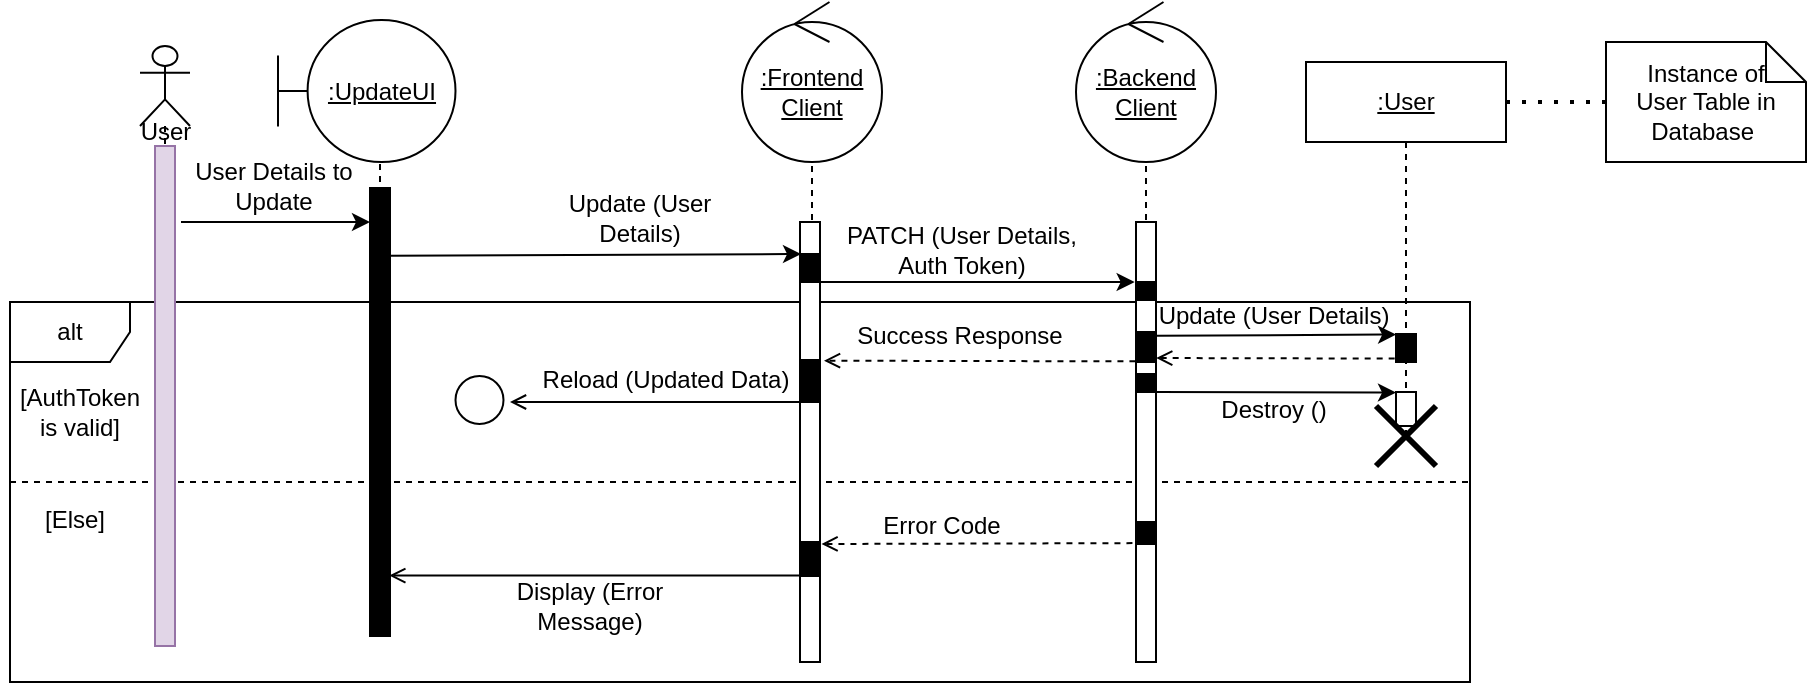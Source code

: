 <mxfile version="17.4.2" type="device"><diagram id="MIpJbKZCCXrKVAlE9q_T" name="Page-1"><mxGraphModel dx="1102" dy="865" grid="1" gridSize="10" guides="1" tooltips="1" connect="1" arrows="1" fold="1" page="1" pageScale="1" pageWidth="850" pageHeight="1100" math="0" shadow="0"><root><mxCell id="0"/><mxCell id="1" parent="0"/><mxCell id="_CUxs6TRnCV8gBITWxEh-52" value="" style="shape=umlLifeline;participant=umlControl;perimeter=lifelinePerimeter;whiteSpace=wrap;html=1;container=1;collapsible=0;recursiveResize=0;verticalAlign=top;spacingTop=36;outlineConnect=0;fillColor=#FFFFFF;" parent="1" vertex="1"><mxGeometry x="578" y="80" width="60" height="300" as="geometry"/></mxCell><mxCell id="_CUxs6TRnCV8gBITWxEh-53" value=":Backend&lt;br&gt;Client" style="ellipse;shape=umlControl;whiteSpace=wrap;html=1;fillColor=#FFFFFF;fontStyle=4" parent="_CUxs6TRnCV8gBITWxEh-52" vertex="1"><mxGeometry x="-5" y="-30" width="70" height="80" as="geometry"/></mxCell><mxCell id="_CUxs6TRnCV8gBITWxEh-50" value="" style="shape=umlLifeline;participant=umlControl;perimeter=lifelinePerimeter;whiteSpace=wrap;html=1;container=1;collapsible=0;recursiveResize=0;verticalAlign=top;spacingTop=36;outlineConnect=0;fillColor=#FFFFFF;" parent="1" vertex="1"><mxGeometry x="411" y="80" width="60" height="300" as="geometry"/></mxCell><mxCell id="_CUxs6TRnCV8gBITWxEh-49" value=":Frontend&lt;br&gt;Client" style="ellipse;shape=umlControl;whiteSpace=wrap;html=1;fillColor=#FFFFFF;fontStyle=4" parent="_CUxs6TRnCV8gBITWxEh-50" vertex="1"><mxGeometry x="-5" y="-30" width="70" height="80" as="geometry"/></mxCell><mxCell id="_CUxs6TRnCV8gBITWxEh-4" value="" style="endArrow=classic;html=1;rounded=0;exitX=1.3;exitY=0.152;exitDx=0;exitDy=0;exitPerimeter=0;" parent="1" source="_CUxs6TRnCV8gBITWxEh-19" edge="1"><mxGeometry width="50" height="50" relative="1" as="geometry"><mxPoint x="130" y="170" as="sourcePoint"/><mxPoint x="220.0" y="160.0" as="targetPoint"/></mxGeometry></mxCell><mxCell id="KhDxWJ5JsTdzf5pxd7cd-9" value="alt" style="shape=umlFrame;whiteSpace=wrap;html=1;" parent="1" vertex="1"><mxGeometry x="40" y="200" width="730" height="190" as="geometry"/></mxCell><mxCell id="KhDxWJ5JsTdzf5pxd7cd-17" value="" style="endArrow=open;html=1;rounded=0;endFill=0;entryX=1.2;entryY=0.663;entryDx=0;entryDy=0;entryPerimeter=0;dashed=1;exitX=-0.178;exitY=0.96;exitDx=0;exitDy=0;exitPerimeter=0;" parent="1" source="_CUxs6TRnCV8gBITWxEh-12" edge="1"><mxGeometry width="50" height="50" relative="1" as="geometry"><mxPoint x="658.25" y="321.0" as="sourcePoint"/><mxPoint x="445.75" y="321.0" as="targetPoint"/></mxGeometry></mxCell><mxCell id="KhDxWJ5JsTdzf5pxd7cd-10" value="" style="endArrow=open;html=1;rounded=0;endFill=0;" parent="1" edge="1"><mxGeometry width="50" height="50" relative="1" as="geometry"><mxPoint x="440" y="250" as="sourcePoint"/><mxPoint x="290" y="250" as="targetPoint"/></mxGeometry></mxCell><mxCell id="KhDxWJ5JsTdzf5pxd7cd-7" value="" style="endArrow=open;html=1;rounded=0;endFill=0;entryX=1.2;entryY=0.663;entryDx=0;entryDy=0;entryPerimeter=0;dashed=1;exitX=-0.028;exitY=0.979;exitDx=0;exitDy=0;exitPerimeter=0;" parent="1" source="_CUxs6TRnCV8gBITWxEh-32" edge="1"><mxGeometry width="50" height="50" relative="1" as="geometry"><mxPoint x="659.5" y="229.34" as="sourcePoint"/><mxPoint x="447" y="229.34" as="targetPoint"/></mxGeometry></mxCell><mxCell id="KhDxWJ5JsTdzf5pxd7cd-5" value="" style="endArrow=classic;html=1;rounded=0;endFill=1;entryX=-0.067;entryY=0;entryDx=0;entryDy=0;entryPerimeter=0;" parent="1" target="_CUxs6TRnCV8gBITWxEh-31" edge="1"><mxGeometry width="50" height="50" relative="1" as="geometry"><mxPoint x="439.997" y="190" as="sourcePoint"/><mxPoint x="655" y="190" as="targetPoint"/></mxGeometry></mxCell><mxCell id="0Rs5ef374-KKTqK2Qocw-11" value="" style="endArrow=classic;html=1;rounded=0;exitX=0.956;exitY=0.156;exitDx=0;exitDy=0;exitPerimeter=0;" parent="1" edge="1"><mxGeometry width="50" height="50" relative="1" as="geometry"><mxPoint x="229.56" y="176.824" as="sourcePoint"/><mxPoint x="435.5" y="176.0" as="targetPoint"/></mxGeometry></mxCell><mxCell id="KhDxWJ5JsTdzf5pxd7cd-1" value="Update (User Details)" style="text;html=1;strokeColor=none;fillColor=none;align=center;verticalAlign=middle;whiteSpace=wrap;rounded=0;" parent="1" vertex="1"><mxGeometry x="310" y="143" width="90" height="30" as="geometry"/></mxCell><mxCell id="KhDxWJ5JsTdzf5pxd7cd-4" value="PATCH (User Details, Auth Token)" style="text;html=1;strokeColor=none;fillColor=none;align=center;verticalAlign=middle;whiteSpace=wrap;rounded=0;" parent="1" vertex="1"><mxGeometry x="446" y="159" width="140" height="30" as="geometry"/></mxCell><mxCell id="KhDxWJ5JsTdzf5pxd7cd-8" value="Success Response" style="text;html=1;strokeColor=none;fillColor=none;align=center;verticalAlign=middle;whiteSpace=wrap;rounded=0;" parent="1" vertex="1"><mxGeometry x="455" y="202" width="120" height="30" as="geometry"/></mxCell><mxCell id="KhDxWJ5JsTdzf5pxd7cd-11" value="Reload (Updated Data)" style="text;html=1;strokeColor=none;fillColor=none;align=center;verticalAlign=middle;whiteSpace=wrap;rounded=0;" parent="1" vertex="1"><mxGeometry x="303" y="224" width="130" height="30" as="geometry"/></mxCell><mxCell id="KhDxWJ5JsTdzf5pxd7cd-14" value="" style="line;strokeWidth=1;fillColor=none;align=left;verticalAlign=middle;spacingTop=-1;spacingLeft=3;spacingRight=3;rotatable=0;labelPosition=right;points=[];portConstraint=eastwest;dashed=1;" parent="1" vertex="1"><mxGeometry x="40" y="286" width="730" height="8" as="geometry"/></mxCell><mxCell id="KhDxWJ5JsTdzf5pxd7cd-15" value="[AuthToken is valid]" style="text;html=1;strokeColor=none;fillColor=none;align=center;verticalAlign=middle;whiteSpace=wrap;rounded=0;" parent="1" vertex="1"><mxGeometry x="40" y="240" width="70" height="30" as="geometry"/></mxCell><mxCell id="KhDxWJ5JsTdzf5pxd7cd-16" value="[Else]" style="text;html=1;strokeColor=none;fillColor=none;align=center;verticalAlign=middle;whiteSpace=wrap;rounded=0;" parent="1" vertex="1"><mxGeometry x="35" y="294" width="75" height="30" as="geometry"/></mxCell><mxCell id="KhDxWJ5JsTdzf5pxd7cd-18" value="Error Code" style="text;html=1;strokeColor=none;fillColor=none;align=center;verticalAlign=middle;whiteSpace=wrap;rounded=0;" parent="1" vertex="1"><mxGeometry x="446" y="297" width="120" height="30" as="geometry"/></mxCell><mxCell id="KhDxWJ5JsTdzf5pxd7cd-19" value="" style="endArrow=open;html=1;rounded=0;endFill=0;entryX=0.964;entryY=0.945;entryDx=0;entryDy=0;entryPerimeter=0;" parent="1" edge="1"><mxGeometry width="50" height="50" relative="1" as="geometry"><mxPoint x="435" y="336.78" as="sourcePoint"/><mxPoint x="229.64" y="336.78" as="targetPoint"/></mxGeometry></mxCell><mxCell id="KhDxWJ5JsTdzf5pxd7cd-20" value="Display (Error Message)" style="text;html=1;strokeColor=none;fillColor=none;align=center;verticalAlign=middle;whiteSpace=wrap;rounded=0;" parent="1" vertex="1"><mxGeometry x="270" y="337" width="120" height="30" as="geometry"/></mxCell><mxCell id="_CUxs6TRnCV8gBITWxEh-3" value="User Details to Update" style="text;html=1;strokeColor=none;fillColor=none;align=center;verticalAlign=middle;whiteSpace=wrap;rounded=0;" parent="1" vertex="1"><mxGeometry x="127.0" y="127" width="90" height="30" as="geometry"/></mxCell><mxCell id="_CUxs6TRnCV8gBITWxEh-7" value=":" style="shape=umlLifeline;participant=umlBoundary;perimeter=lifelinePerimeter;whiteSpace=wrap;html=1;container=1;collapsible=0;recursiveResize=0;verticalAlign=top;spacingTop=36;outlineConnect=0;" parent="1" vertex="1"><mxGeometry x="200" y="67" width="50" height="300" as="geometry"/></mxCell><mxCell id="0Rs5ef374-KKTqK2Qocw-8" value="" style="html=1;points=[];perimeter=orthogonalPerimeter;" parent="_CUxs6TRnCV8gBITWxEh-7" vertex="1"><mxGeometry x="20" y="76" width="10" height="204" as="geometry"/></mxCell><mxCell id="_CUxs6TRnCV8gBITWxEh-9" value="" style="html=1;points=[];perimeter=orthogonalPerimeter;fillColor=#000000;" parent="_CUxs6TRnCV8gBITWxEh-7" vertex="1"><mxGeometry x="20" y="93" width="10" height="17" as="geometry"/></mxCell><mxCell id="_CUxs6TRnCV8gBITWxEh-14" value="" style="html=1;points=[];perimeter=orthogonalPerimeter;fillColor=#000000;" parent="_CUxs6TRnCV8gBITWxEh-7" vertex="1"><mxGeometry x="20" y="77" width="10" height="223" as="geometry"/></mxCell><mxCell id="_CUxs6TRnCV8gBITWxEh-8" value=":UpdateUI" style="shape=umlBoundary;whiteSpace=wrap;html=1;fontStyle=4" parent="1" vertex="1"><mxGeometry x="174" y="59" width="88.75" height="71" as="geometry"/></mxCell><mxCell id="_CUxs6TRnCV8gBITWxEh-18" value="" style="shape=umlLifeline;participant=umlActor;perimeter=lifelinePerimeter;whiteSpace=wrap;html=1;container=1;collapsible=0;recursiveResize=0;verticalAlign=top;spacingTop=36;outlineConnect=0;fillColor=#FFFFFF;" parent="1" vertex="1"><mxGeometry x="105" y="72" width="25" height="300" as="geometry"/></mxCell><mxCell id="_CUxs6TRnCV8gBITWxEh-19" value="" style="html=1;points=[];perimeter=orthogonalPerimeter;fillColor=#e1d5e7;strokeColor=#9673a6;" parent="_CUxs6TRnCV8gBITWxEh-18" vertex="1"><mxGeometry x="7.5" y="50" width="10" height="250" as="geometry"/></mxCell><mxCell id="_CUxs6TRnCV8gBITWxEh-20" value="User" style="text;html=1;strokeColor=none;fillColor=none;align=center;verticalAlign=middle;whiteSpace=wrap;rounded=0;" parent="_CUxs6TRnCV8gBITWxEh-18" vertex="1"><mxGeometry x="-2.5" y="28" width="30" height="30" as="geometry"/></mxCell><mxCell id="_CUxs6TRnCV8gBITWxEh-24" value="&lt;span&gt;:User&lt;/span&gt;" style="shape=umlLifeline;perimeter=lifelinePerimeter;whiteSpace=wrap;html=1;container=1;collapsible=0;recursiveResize=0;outlineConnect=0;fontStyle=4" parent="1" vertex="1"><mxGeometry x="688" y="80" width="100" height="190" as="geometry"/></mxCell><mxCell id="_CUxs6TRnCV8gBITWxEh-30" value="" style="html=1;points=[];perimeter=orthogonalPerimeter;fillColor=#FFFFFF;" parent="_CUxs6TRnCV8gBITWxEh-24" vertex="1"><mxGeometry x="45" y="165" width="10" height="17" as="geometry"/></mxCell><mxCell id="_CUxs6TRnCV8gBITWxEh-37" value="" style="endArrow=none;html=1;rounded=0;endFill=0;exitX=1.014;exitY=0.127;exitDx=0;exitDy=0;exitPerimeter=0;entryX=0.004;entryY=0.085;entryDx=0;entryDy=0;entryPerimeter=0;startArrow=open;startFill=0;dashed=1;" parent="_CUxs6TRnCV8gBITWxEh-24" edge="1"><mxGeometry width="50" height="50" relative="1" as="geometry"><mxPoint x="-74.9" y="148.003" as="sourcePoint"/><mxPoint x="45" y="148.305" as="targetPoint"/></mxGeometry></mxCell><mxCell id="_CUxs6TRnCV8gBITWxEh-38" value="" style="html=1;points=[];perimeter=orthogonalPerimeter;fillColor=#000000;" parent="_CUxs6TRnCV8gBITWxEh-24" vertex="1"><mxGeometry x="45" y="136" width="10" height="14" as="geometry"/></mxCell><mxCell id="_CUxs6TRnCV8gBITWxEh-47" value="" style="endArrow=classic;html=1;rounded=0;endFill=1;exitX=1.014;exitY=0.127;exitDx=0;exitDy=0;exitPerimeter=0;entryX=0.004;entryY=0.085;entryDx=0;entryDy=0;entryPerimeter=0;startArrow=none;startFill=0;" parent="_CUxs6TRnCV8gBITWxEh-24" edge="1"><mxGeometry width="50" height="50" relative="1" as="geometry"><mxPoint x="-74.9" y="165.003" as="sourcePoint"/><mxPoint x="45" y="165.305" as="targetPoint"/></mxGeometry></mxCell><mxCell id="_CUxs6TRnCV8gBITWxEh-29" value="" style="shape=umlDestroy;whiteSpace=wrap;html=1;strokeWidth=3;fillColor=#FFFFFF;" parent="1" vertex="1"><mxGeometry x="723" y="252" width="30" height="30" as="geometry"/></mxCell><mxCell id="_CUxs6TRnCV8gBITWxEh-33" value="" style="endArrow=classic;html=1;rounded=0;endFill=1;exitX=1.014;exitY=0.127;exitDx=0;exitDy=0;exitPerimeter=0;entryX=0.004;entryY=0.085;entryDx=0;entryDy=0;entryPerimeter=0;" parent="1" source="_CUxs6TRnCV8gBITWxEh-32" edge="1"><mxGeometry width="50" height="50" relative="1" as="geometry"><mxPoint x="517.997" y="210" as="sourcePoint"/><mxPoint x="733.04" y="216.275" as="targetPoint"/></mxGeometry></mxCell><mxCell id="_CUxs6TRnCV8gBITWxEh-34" value="Update (User Details)" style="text;html=1;strokeColor=none;fillColor=none;align=center;verticalAlign=middle;whiteSpace=wrap;rounded=0;" parent="1" vertex="1"><mxGeometry x="612" y="197" width="120" height="20" as="geometry"/></mxCell><mxCell id="_CUxs6TRnCV8gBITWxEh-41" value="Instance of &lt;br&gt;User Table in Database&amp;nbsp;" style="shape=note;size=20;whiteSpace=wrap;html=1;fillColor=#FFFFFF;padding=3;" parent="1" vertex="1"><mxGeometry x="838" y="70" width="100" height="60" as="geometry"/></mxCell><mxCell id="_CUxs6TRnCV8gBITWxEh-42" value="" style="endArrow=none;dashed=1;html=1;dashPattern=1 3;strokeWidth=2;rounded=0;exitX=0;exitY=0.5;exitDx=0;exitDy=0;exitPerimeter=0;" parent="1" source="_CUxs6TRnCV8gBITWxEh-41" edge="1"><mxGeometry width="50" height="50" relative="1" as="geometry"><mxPoint x="936" y="270" as="sourcePoint"/><mxPoint x="786" y="100" as="targetPoint"/></mxGeometry></mxCell><mxCell id="_CUxs6TRnCV8gBITWxEh-48" value="Destroy ()" style="text;html=1;strokeColor=none;fillColor=none;align=center;verticalAlign=middle;whiteSpace=wrap;rounded=0;" parent="1" vertex="1"><mxGeometry x="612" y="244" width="120" height="20" as="geometry"/></mxCell><mxCell id="0Rs5ef374-KKTqK2Qocw-10" value="" style="html=1;points=[];perimeter=orthogonalPerimeter;" parent="1" vertex="1"><mxGeometry x="435" y="160" width="10" height="220" as="geometry"/></mxCell><mxCell id="_CUxs6TRnCV8gBITWxEh-10" value="" style="html=1;points=[];perimeter=orthogonalPerimeter;fillColor=#000000;" parent="1" vertex="1"><mxGeometry x="435" y="176" width="10" height="14" as="geometry"/></mxCell><mxCell id="_CUxs6TRnCV8gBITWxEh-13" value="" style="html=1;points=[];perimeter=orthogonalPerimeter;fillColor=#000000;" parent="1" vertex="1"><mxGeometry x="435" y="320" width="10" height="17" as="geometry"/></mxCell><mxCell id="_CUxs6TRnCV8gBITWxEh-23" value="" style="html=1;points=[];perimeter=orthogonalPerimeter;fillColor=#000000;" parent="1" vertex="1"><mxGeometry x="435" y="229" width="10" height="21" as="geometry"/></mxCell><mxCell id="KhDxWJ5JsTdzf5pxd7cd-6" value="" style="html=1;points=[];perimeter=orthogonalPerimeter;" parent="1" vertex="1"><mxGeometry x="603" y="160" width="10" height="220" as="geometry"/></mxCell><mxCell id="_CUxs6TRnCV8gBITWxEh-12" value="" style="html=1;points=[];perimeter=orthogonalPerimeter;fillColor=#000000;" parent="1" vertex="1"><mxGeometry x="603" y="310" width="10" height="11" as="geometry"/></mxCell><mxCell id="_CUxs6TRnCV8gBITWxEh-31" value="" style="html=1;points=[];perimeter=orthogonalPerimeter;fillColor=#000000;" parent="1" vertex="1"><mxGeometry x="603" y="190" width="10" height="9" as="geometry"/></mxCell><mxCell id="_CUxs6TRnCV8gBITWxEh-32" value="" style="html=1;points=[];perimeter=orthogonalPerimeter;fillColor=#000000;" parent="1" vertex="1"><mxGeometry x="603" y="215" width="10" height="15" as="geometry"/></mxCell><mxCell id="_CUxs6TRnCV8gBITWxEh-45" value="" style="html=1;points=[];perimeter=orthogonalPerimeter;fillColor=#000000;" parent="1" vertex="1"><mxGeometry x="603" y="236" width="10" height="9" as="geometry"/></mxCell><mxCell id="E1hx9Nfv-APTApyuUf9--1" value="" style="ellipse;whiteSpace=wrap;html=1;aspect=fixed;" vertex="1" parent="1"><mxGeometry x="262.75" y="237" width="24" height="24" as="geometry"/></mxCell></root></mxGraphModel></diagram></mxfile>